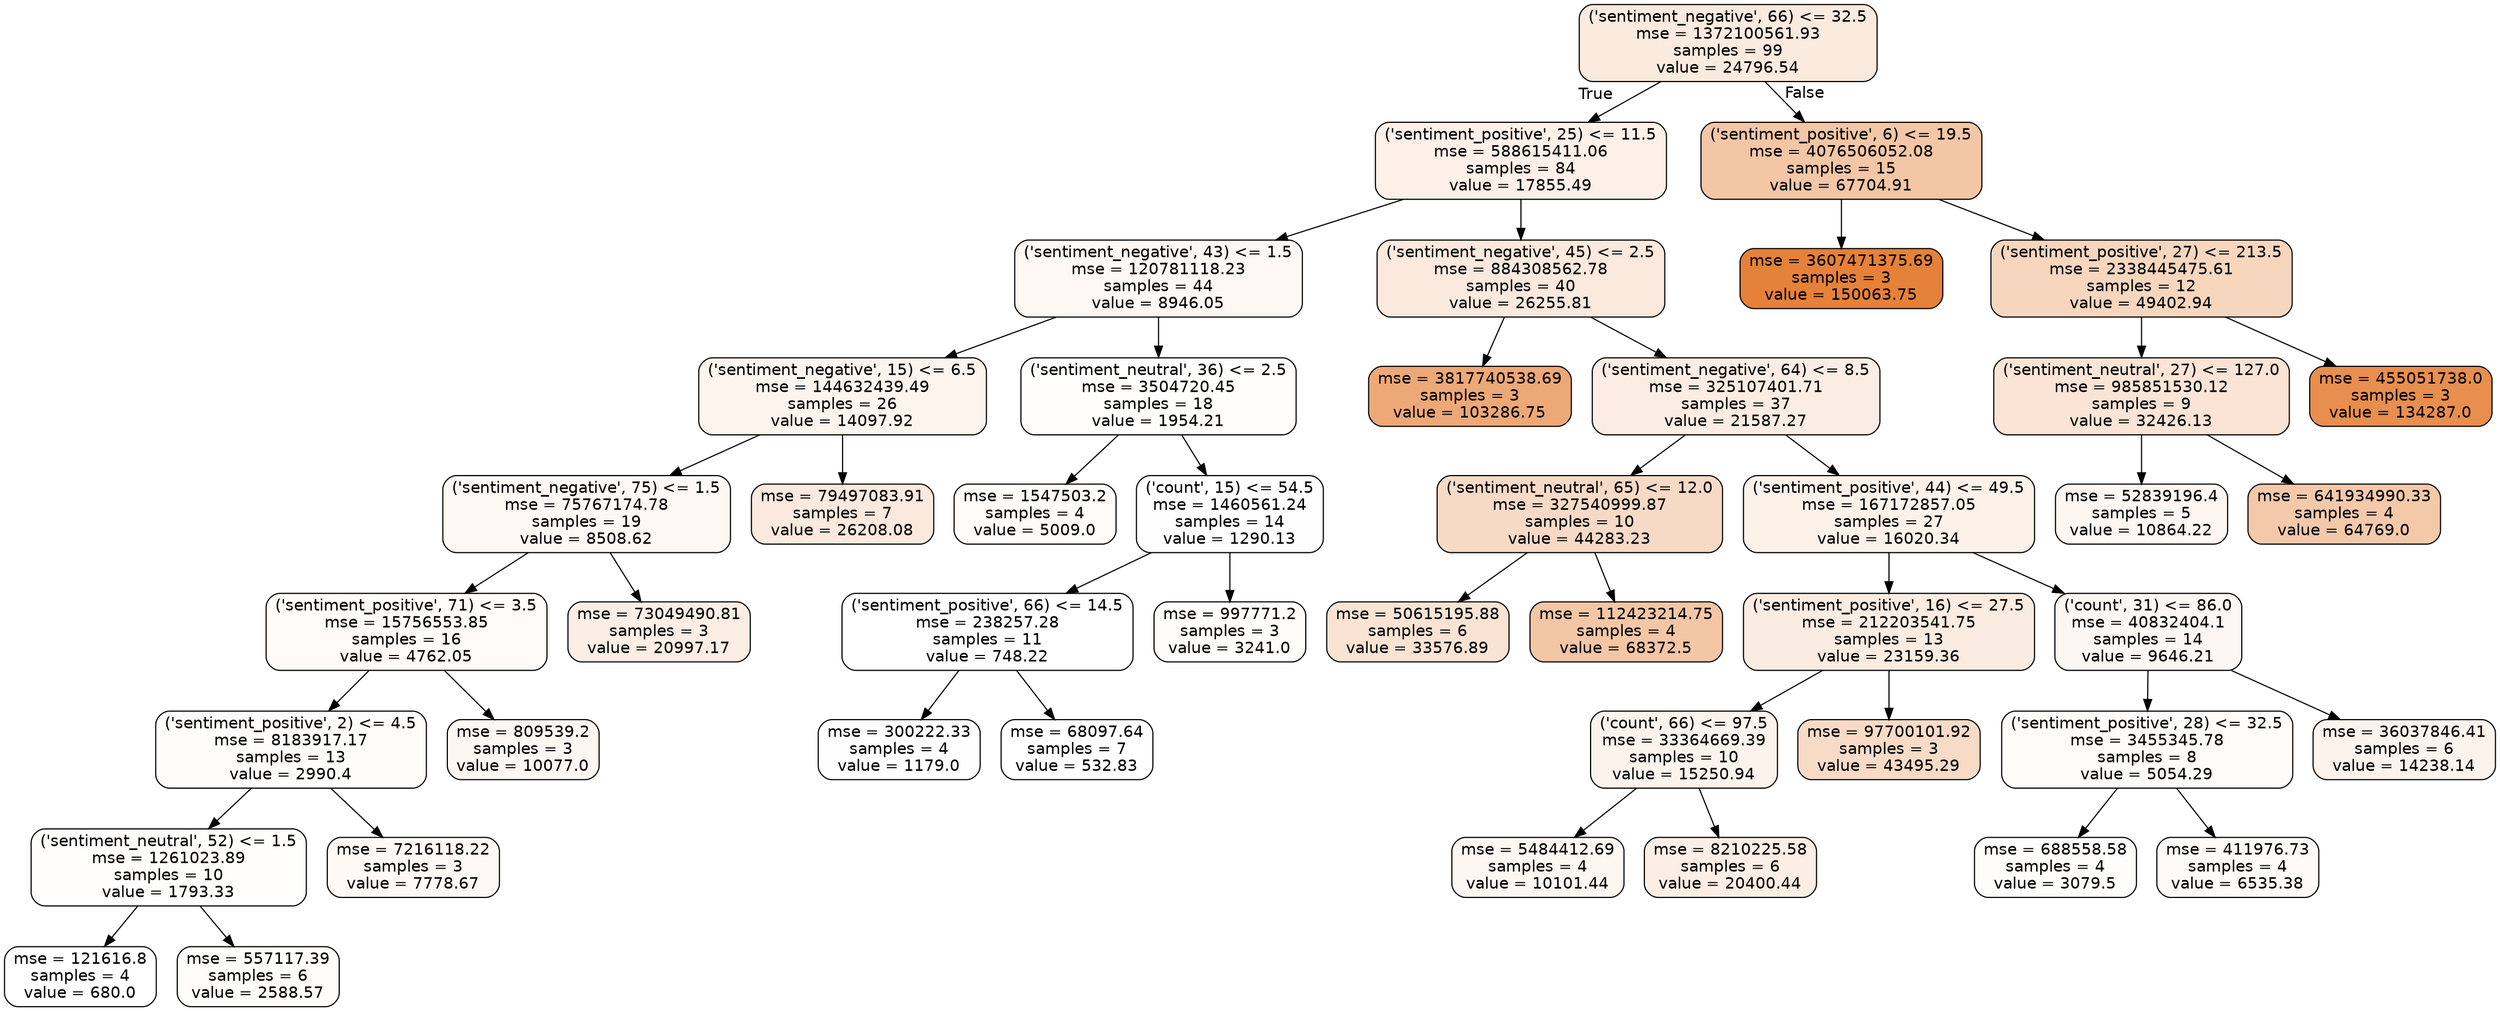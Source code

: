 digraph Tree {
node [shape=box, style="filled, rounded", color="black", fontname=helvetica] ;
edge [fontname=helvetica] ;
0 [label="('sentiment_negative', 66) <= 32.5\nmse = 1372100561.93\nsamples = 99\nvalue = 24796.54", fillcolor="#fbebdf"] ;
1 [label="('sentiment_positive', 25) <= 11.5\nmse = 588615411.06\nsamples = 84\nvalue = 17855.49", fillcolor="#fcf0e8"] ;
0 -> 1 [labeldistance=2.5, labelangle=45, headlabel="True"] ;
2 [label="('sentiment_negative', 43) <= 1.5\nmse = 120781118.23\nsamples = 44\nvalue = 8946.05", fillcolor="#fef8f4"] ;
1 -> 2 ;
3 [label="('sentiment_negative', 15) <= 6.5\nmse = 144632439.49\nsamples = 26\nvalue = 14097.92", fillcolor="#fdf4ed"] ;
2 -> 3 ;
4 [label="('sentiment_negative', 75) <= 1.5\nmse = 75767174.78\nsamples = 19\nvalue = 8508.62", fillcolor="#fef8f4"] ;
3 -> 4 ;
5 [label="('sentiment_positive', 71) <= 3.5\nmse = 15756553.85\nsamples = 16\nvalue = 4762.05", fillcolor="#fefbf9"] ;
4 -> 5 ;
6 [label="('sentiment_positive', 2) <= 4.5\nmse = 8183917.17\nsamples = 13\nvalue = 2990.4", fillcolor="#fffdfc"] ;
5 -> 6 ;
7 [label="('sentiment_neutral', 52) <= 1.5\nmse = 1261023.89\nsamples = 10\nvalue = 1793.33", fillcolor="#fffefd"] ;
6 -> 7 ;
8 [label="mse = 121616.8\nsamples = 4\nvalue = 680.0", fillcolor="#ffffff"] ;
7 -> 8 ;
9 [label="mse = 557117.39\nsamples = 6\nvalue = 2588.57", fillcolor="#fffdfc"] ;
7 -> 9 ;
10 [label="mse = 7216118.22\nsamples = 3\nvalue = 7778.67", fillcolor="#fef9f5"] ;
6 -> 10 ;
11 [label="mse = 809539.2\nsamples = 3\nvalue = 10077.0", fillcolor="#fdf7f2"] ;
5 -> 11 ;
12 [label="mse = 73049490.81\nsamples = 3\nvalue = 20997.17", fillcolor="#fbeee4"] ;
4 -> 12 ;
13 [label="mse = 79497083.91\nsamples = 7\nvalue = 26208.08", fillcolor="#fbe9dd"] ;
3 -> 13 ;
14 [label="('sentiment_neutral', 36) <= 2.5\nmse = 3504720.45\nsamples = 18\nvalue = 1954.21", fillcolor="#fffefd"] ;
2 -> 14 ;
15 [label="mse = 1547503.2\nsamples = 4\nvalue = 5009.0", fillcolor="#fefbf9"] ;
14 -> 15 ;
16 [label="('count', 15) <= 54.5\nmse = 1460561.24\nsamples = 14\nvalue = 1290.13", fillcolor="#fffefe"] ;
14 -> 16 ;
17 [label="('sentiment_positive', 66) <= 14.5\nmse = 238257.28\nsamples = 11\nvalue = 748.22", fillcolor="#ffffff"] ;
16 -> 17 ;
18 [label="mse = 300222.33\nsamples = 4\nvalue = 1179.0", fillcolor="#fffefe"] ;
17 -> 18 ;
19 [label="mse = 68097.64\nsamples = 7\nvalue = 532.83", fillcolor="#ffffff"] ;
17 -> 19 ;
20 [label="mse = 997771.2\nsamples = 3\nvalue = 3241.0", fillcolor="#fffdfb"] ;
16 -> 20 ;
21 [label="('sentiment_negative', 45) <= 2.5\nmse = 884308562.78\nsamples = 40\nvalue = 26255.81", fillcolor="#fbe9dd"] ;
1 -> 21 ;
22 [label="mse = 3817740538.69\nsamples = 3\nvalue = 103286.75", fillcolor="#eda877"] ;
21 -> 22 ;
23 [label="('sentiment_negative', 64) <= 8.5\nmse = 325107401.71\nsamples = 37\nvalue = 21587.27", fillcolor="#fbede3"] ;
21 -> 23 ;
24 [label="('sentiment_neutral', 65) <= 12.0\nmse = 327540999.87\nsamples = 10\nvalue = 44283.23", fillcolor="#f7dac5"] ;
23 -> 24 ;
25 [label="mse = 50615195.88\nsamples = 6\nvalue = 33576.89", fillcolor="#f9e3d3"] ;
24 -> 25 ;
26 [label="mse = 112423214.75\nsamples = 4\nvalue = 68372.5", fillcolor="#f3c6a5"] ;
24 -> 26 ;
27 [label="('sentiment_positive', 44) <= 49.5\nmse = 167172857.05\nsamples = 27\nvalue = 16020.34", fillcolor="#fcf2ea"] ;
23 -> 27 ;
28 [label="('sentiment_positive', 16) <= 27.5\nmse = 212203541.75\nsamples = 13\nvalue = 23159.36", fillcolor="#fbece1"] ;
27 -> 28 ;
29 [label="('count', 66) <= 97.5\nmse = 33364669.39\nsamples = 10\nvalue = 15250.94", fillcolor="#fcf3ec"] ;
28 -> 29 ;
30 [label="mse = 5484412.69\nsamples = 4\nvalue = 10101.44", fillcolor="#fdf7f2"] ;
29 -> 30 ;
31 [label="mse = 8210225.58\nsamples = 6\nvalue = 20400.44", fillcolor="#fceee5"] ;
29 -> 31 ;
32 [label="mse = 97700101.92\nsamples = 3\nvalue = 43495.29", fillcolor="#f8dbc6"] ;
28 -> 32 ;
33 [label="('count', 31) <= 86.0\nmse = 40832404.1\nsamples = 14\nvalue = 9646.21", fillcolor="#fdf7f3"] ;
27 -> 33 ;
34 [label="('sentiment_positive', 28) <= 32.5\nmse = 3455345.78\nsamples = 8\nvalue = 5054.29", fillcolor="#fefbf9"] ;
33 -> 34 ;
35 [label="mse = 688558.58\nsamples = 4\nvalue = 3079.5", fillcolor="#fffdfc"] ;
34 -> 35 ;
36 [label="mse = 411976.73\nsamples = 4\nvalue = 6535.38", fillcolor="#fefaf7"] ;
34 -> 36 ;
37 [label="mse = 36037846.41\nsamples = 6\nvalue = 14238.14", fillcolor="#fdf3ed"] ;
33 -> 37 ;
38 [label="('sentiment_positive', 6) <= 19.5\nmse = 4076506052.08\nsamples = 15\nvalue = 67704.91", fillcolor="#f3c6a6"] ;
0 -> 38 [labeldistance=2.5, labelangle=-45, headlabel="False"] ;
39 [label="mse = 3607471375.69\nsamples = 3\nvalue = 150063.75", fillcolor="#e58139"] ;
38 -> 39 ;
40 [label="('sentiment_positive', 27) <= 213.5\nmse = 2338445475.61\nsamples = 12\nvalue = 49402.94", fillcolor="#f7d6be"] ;
38 -> 40 ;
41 [label="('sentiment_neutral', 27) <= 127.0\nmse = 985851530.12\nsamples = 9\nvalue = 32426.13", fillcolor="#f9e4d5"] ;
40 -> 41 ;
42 [label="mse = 52839196.4\nsamples = 5\nvalue = 10864.22", fillcolor="#fdf6f1"] ;
41 -> 42 ;
43 [label="mse = 641934990.33\nsamples = 4\nvalue = 64769.0", fillcolor="#f4c9aa"] ;
41 -> 43 ;
44 [label="mse = 455051738.0\nsamples = 3\nvalue = 134287.0", fillcolor="#e88e4e"] ;
40 -> 44 ;
}